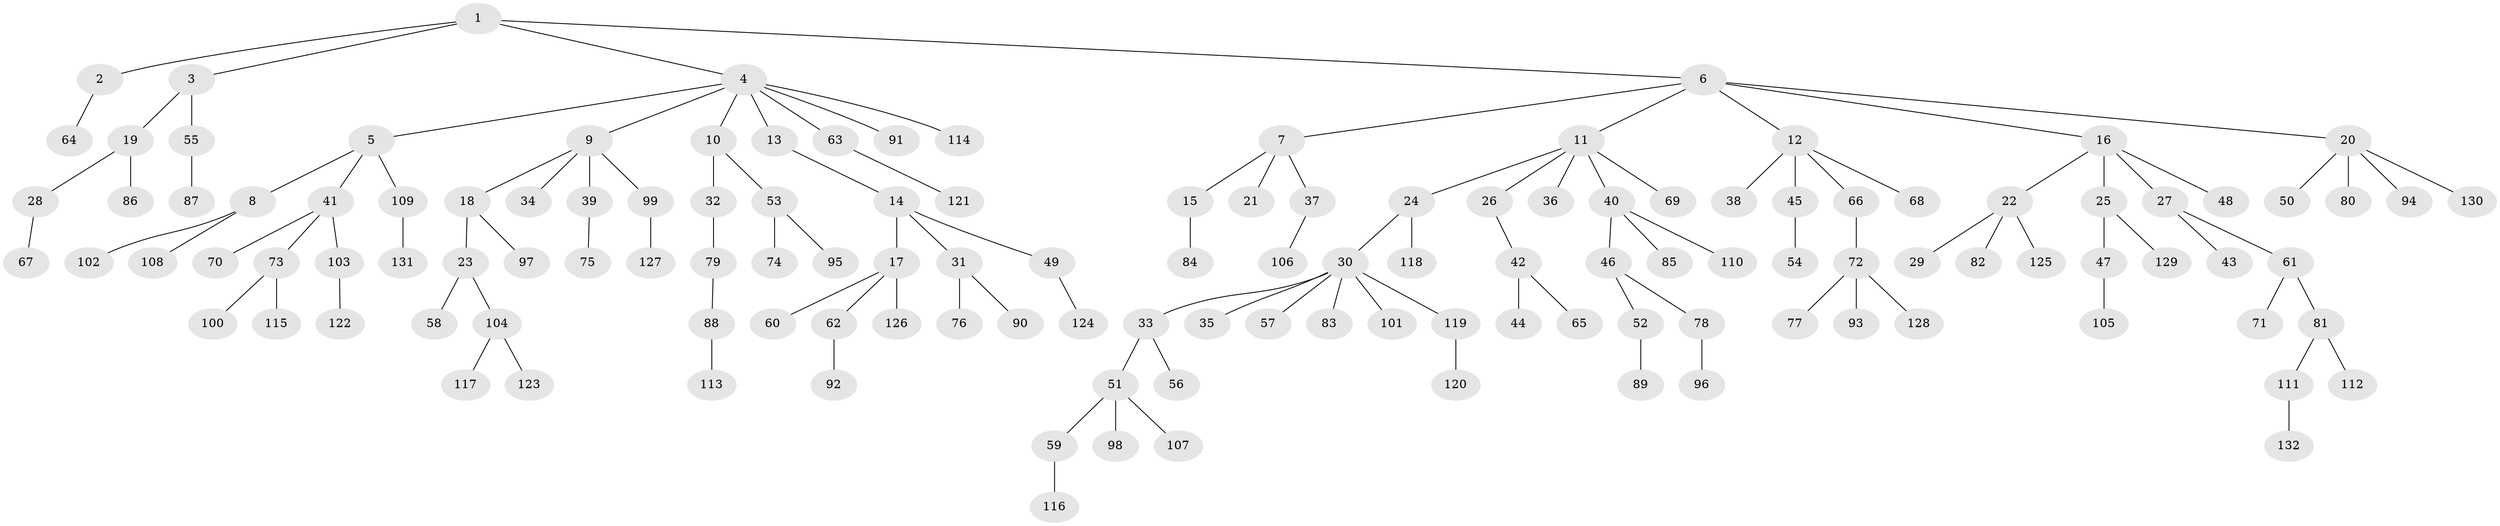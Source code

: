 // coarse degree distribution, {4: 0.07608695652173914, 10: 0.010869565217391304, 6: 0.010869565217391304, 3: 0.10869565217391304, 1: 0.5869565217391305, 5: 0.03260869565217391, 9: 0.010869565217391304, 2: 0.16304347826086957}
// Generated by graph-tools (version 1.1) at 2025/19/03/04/25 18:19:03]
// undirected, 132 vertices, 131 edges
graph export_dot {
graph [start="1"]
  node [color=gray90,style=filled];
  1;
  2;
  3;
  4;
  5;
  6;
  7;
  8;
  9;
  10;
  11;
  12;
  13;
  14;
  15;
  16;
  17;
  18;
  19;
  20;
  21;
  22;
  23;
  24;
  25;
  26;
  27;
  28;
  29;
  30;
  31;
  32;
  33;
  34;
  35;
  36;
  37;
  38;
  39;
  40;
  41;
  42;
  43;
  44;
  45;
  46;
  47;
  48;
  49;
  50;
  51;
  52;
  53;
  54;
  55;
  56;
  57;
  58;
  59;
  60;
  61;
  62;
  63;
  64;
  65;
  66;
  67;
  68;
  69;
  70;
  71;
  72;
  73;
  74;
  75;
  76;
  77;
  78;
  79;
  80;
  81;
  82;
  83;
  84;
  85;
  86;
  87;
  88;
  89;
  90;
  91;
  92;
  93;
  94;
  95;
  96;
  97;
  98;
  99;
  100;
  101;
  102;
  103;
  104;
  105;
  106;
  107;
  108;
  109;
  110;
  111;
  112;
  113;
  114;
  115;
  116;
  117;
  118;
  119;
  120;
  121;
  122;
  123;
  124;
  125;
  126;
  127;
  128;
  129;
  130;
  131;
  132;
  1 -- 2;
  1 -- 3;
  1 -- 4;
  1 -- 6;
  2 -- 64;
  3 -- 19;
  3 -- 55;
  4 -- 5;
  4 -- 9;
  4 -- 10;
  4 -- 13;
  4 -- 63;
  4 -- 91;
  4 -- 114;
  5 -- 8;
  5 -- 41;
  5 -- 109;
  6 -- 7;
  6 -- 11;
  6 -- 12;
  6 -- 16;
  6 -- 20;
  7 -- 15;
  7 -- 21;
  7 -- 37;
  8 -- 102;
  8 -- 108;
  9 -- 18;
  9 -- 34;
  9 -- 39;
  9 -- 99;
  10 -- 32;
  10 -- 53;
  11 -- 24;
  11 -- 26;
  11 -- 36;
  11 -- 40;
  11 -- 69;
  12 -- 38;
  12 -- 45;
  12 -- 66;
  12 -- 68;
  13 -- 14;
  14 -- 17;
  14 -- 31;
  14 -- 49;
  15 -- 84;
  16 -- 22;
  16 -- 25;
  16 -- 27;
  16 -- 48;
  17 -- 60;
  17 -- 62;
  17 -- 126;
  18 -- 23;
  18 -- 97;
  19 -- 28;
  19 -- 86;
  20 -- 50;
  20 -- 80;
  20 -- 94;
  20 -- 130;
  22 -- 29;
  22 -- 82;
  22 -- 125;
  23 -- 58;
  23 -- 104;
  24 -- 30;
  24 -- 118;
  25 -- 47;
  25 -- 129;
  26 -- 42;
  27 -- 43;
  27 -- 61;
  28 -- 67;
  30 -- 33;
  30 -- 35;
  30 -- 57;
  30 -- 83;
  30 -- 101;
  30 -- 119;
  31 -- 76;
  31 -- 90;
  32 -- 79;
  33 -- 51;
  33 -- 56;
  37 -- 106;
  39 -- 75;
  40 -- 46;
  40 -- 85;
  40 -- 110;
  41 -- 70;
  41 -- 73;
  41 -- 103;
  42 -- 44;
  42 -- 65;
  45 -- 54;
  46 -- 52;
  46 -- 78;
  47 -- 105;
  49 -- 124;
  51 -- 59;
  51 -- 98;
  51 -- 107;
  52 -- 89;
  53 -- 74;
  53 -- 95;
  55 -- 87;
  59 -- 116;
  61 -- 71;
  61 -- 81;
  62 -- 92;
  63 -- 121;
  66 -- 72;
  72 -- 77;
  72 -- 93;
  72 -- 128;
  73 -- 100;
  73 -- 115;
  78 -- 96;
  79 -- 88;
  81 -- 111;
  81 -- 112;
  88 -- 113;
  99 -- 127;
  103 -- 122;
  104 -- 117;
  104 -- 123;
  109 -- 131;
  111 -- 132;
  119 -- 120;
}
